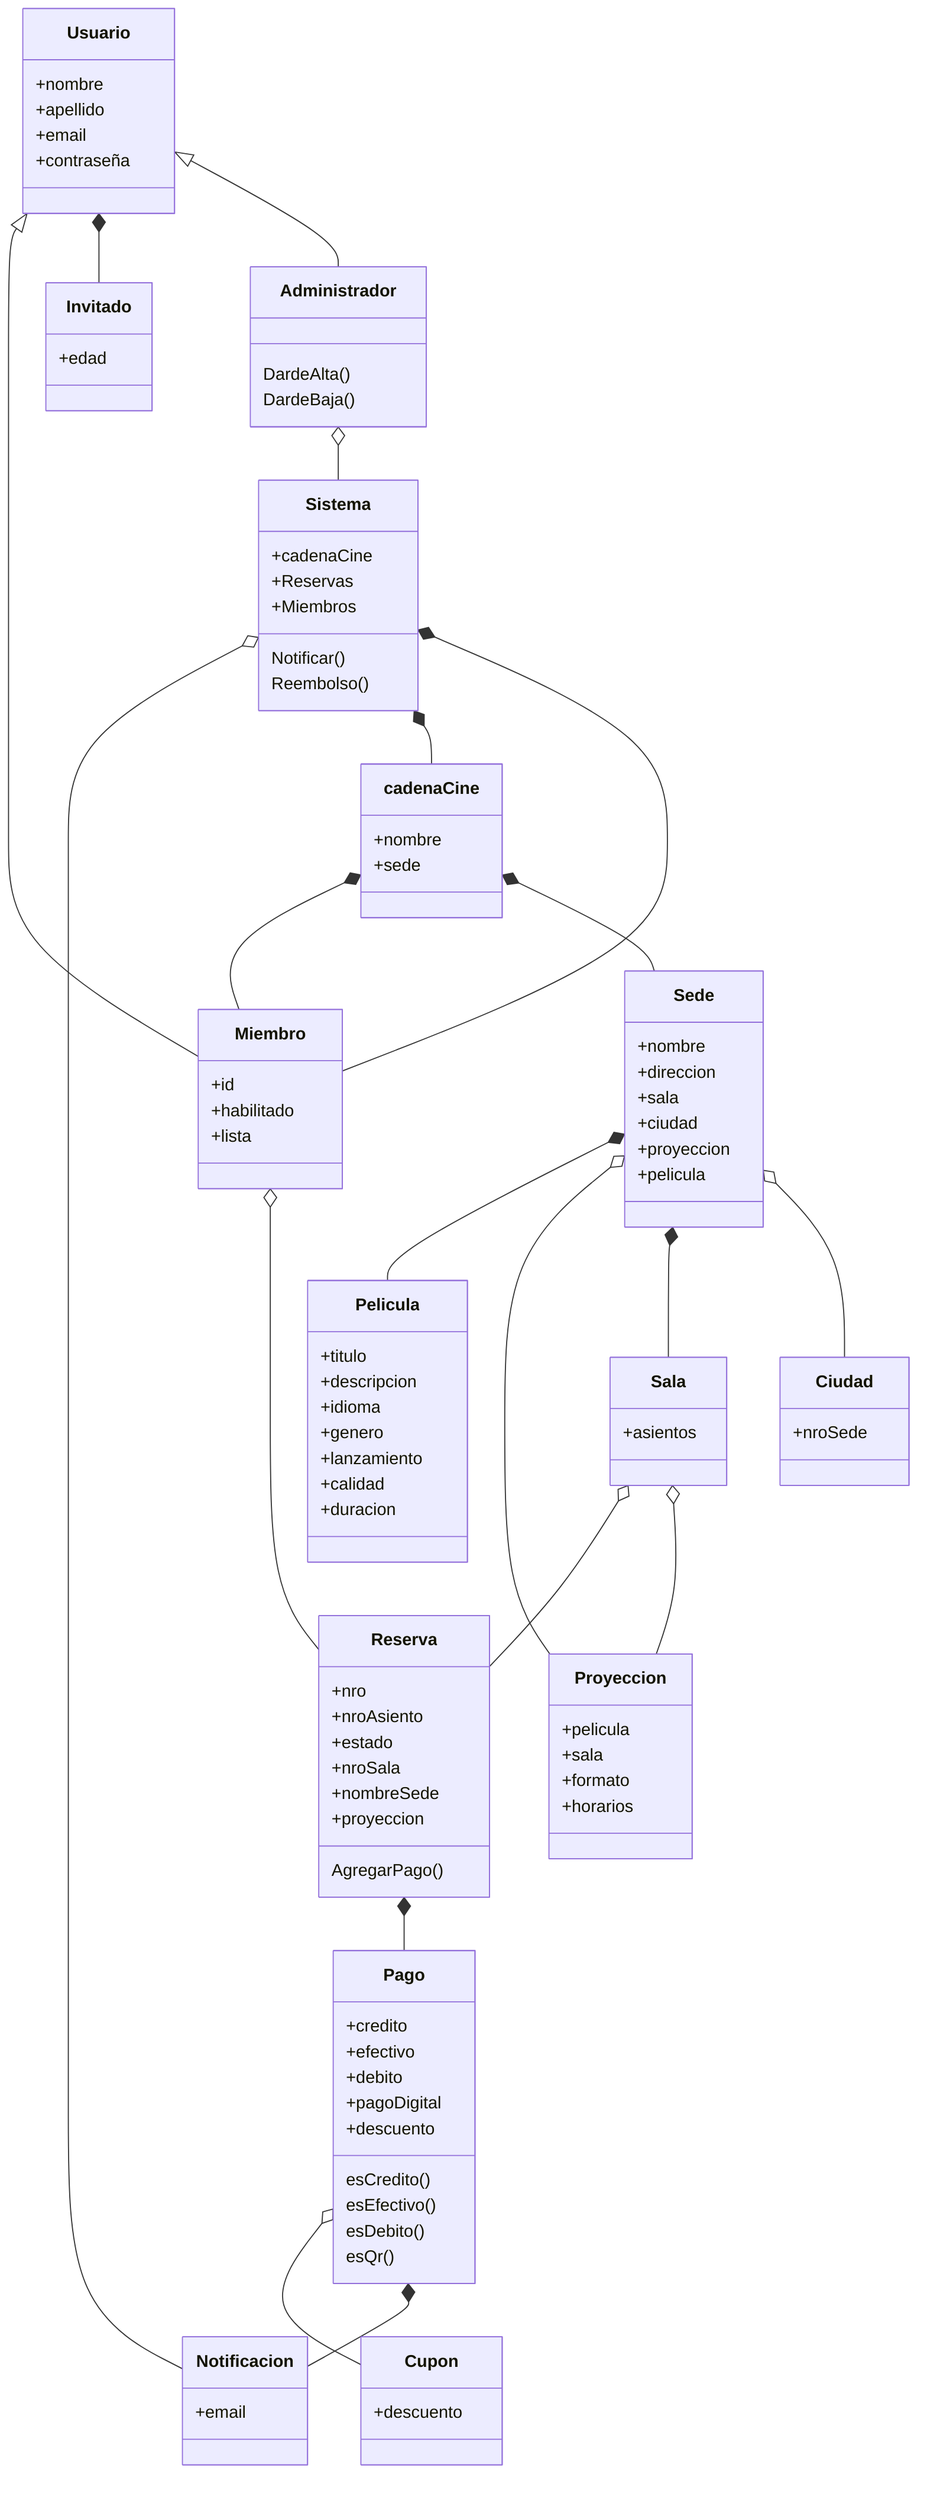 classDiagram

class Miembro
Miembro: +id
Miembro: +habilitado
Miembro: +lista  

Miembro o-- Reserva
Reserva *-- Pago

class Usuario
Usuario: +nombre
Usuario: +apellido
Usuario: +email
Usuario: +contraseña
Usuario <|-- Miembro
Usuario *-- Invitado

class Invitado
Invitado: +edad

class cadenaCine
cadenaCine: +nombre
cadenaCine: +sede

Sede *-- Pelicula
cadenaCine *-- Miembro

class Sede
Sede: +nombre
Sede: +direccion
Sede: +sala
Sede: +ciudad
Sede: +proyeccion
Sede: +pelicula
cadenaCine *-- Sede


class Ciudad
Ciudad: +nroSede

class Pelicula 
Pelicula: +titulo
Pelicula: +descripcion
Pelicula: +idioma
Pelicula: +genero
Pelicula: +lanzamiento
Pelicula: +calidad
Pelicula: +duracion



Sede o-- Proyeccion

Sede *-- Sala

Sala o-- Reserva
Sala o-- Proyeccion
Sede o-- Ciudad

class Proyeccion
Proyeccion: +pelicula
Proyeccion: +sala
Proyeccion: +formato
Proyeccion: +horarios

class Sala
Sala: +asientos




class Reserva
Reserva: +nro
Reserva: +nroAsiento
Reserva: +estado
Reserva: +nroSala
Reserva: +nombreSede
Reserva: +proyeccion
Reserva: AgregarPago()

class Sistema
Sistema: Notificar()
Sistema: +cadenaCine
Sistema: +Reservas
Sistema: +Miembros
Sistema: Reembolso()

Sistema o-- Notificacion
Sistema *-- cadenaCine
Sistema *-- Miembro

class Pago
Pago: +credito
Pago: +efectivo
Pago: +debito
Pago: +pagoDigital
Pago: +descuento
Pago: esCredito() 
Pago: esEfectivo()
Pago: esDebito()
Pago: esQr()


class Cupon
Cupon: +descuento
Pago o-- Cupon


Pago *-- Notificacion

class Notificacion
Notificacion: +email

class Administrador
Administrador: DardeAlta()
Administrador: DardeBaja()
Administrador o-- Sistema
Usuario <|-- Administrador